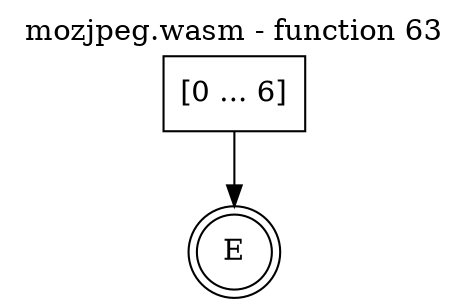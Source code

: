 digraph finite_state_machine {
    label = "mozjpeg.wasm - function 63"
    labelloc =  t
    labelfontsize = 16
    labelfontcolor = black
    labelfontname = "Helvetica"
    node [shape = doublecircle]; E ;
    node [shape = box];
    node [shape=box, color=black, style=solid] 0[label="[0 ... 6]"]
    0 -> E;
}
